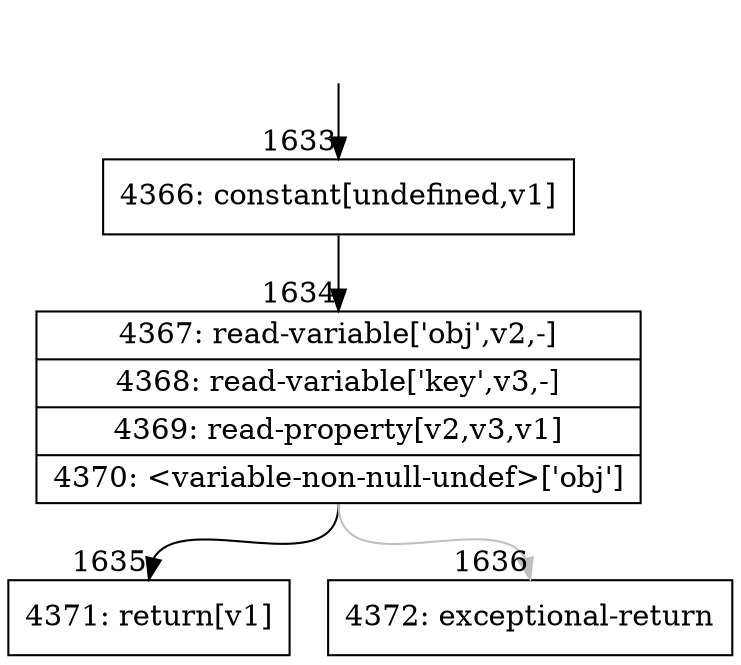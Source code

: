 digraph {
rankdir="TD"
BB_entry141[shape=none,label=""];
BB_entry141 -> BB1633 [tailport=s, headport=n, headlabel="    1633"]
BB1633 [shape=record label="{4366: constant[undefined,v1]}" ] 
BB1633 -> BB1634 [tailport=s, headport=n, headlabel="      1634"]
BB1634 [shape=record label="{4367: read-variable['obj',v2,-]|4368: read-variable['key',v3,-]|4369: read-property[v2,v3,v1]|4370: \<variable-non-null-undef\>['obj']}" ] 
BB1634 -> BB1635 [tailport=s, headport=n, headlabel="      1635"]
BB1634 -> BB1636 [tailport=s, headport=n, color=gray, headlabel="      1636"]
BB1635 [shape=record label="{4371: return[v1]}" ] 
BB1636 [shape=record label="{4372: exceptional-return}" ] 
//#$~ 1341
}
